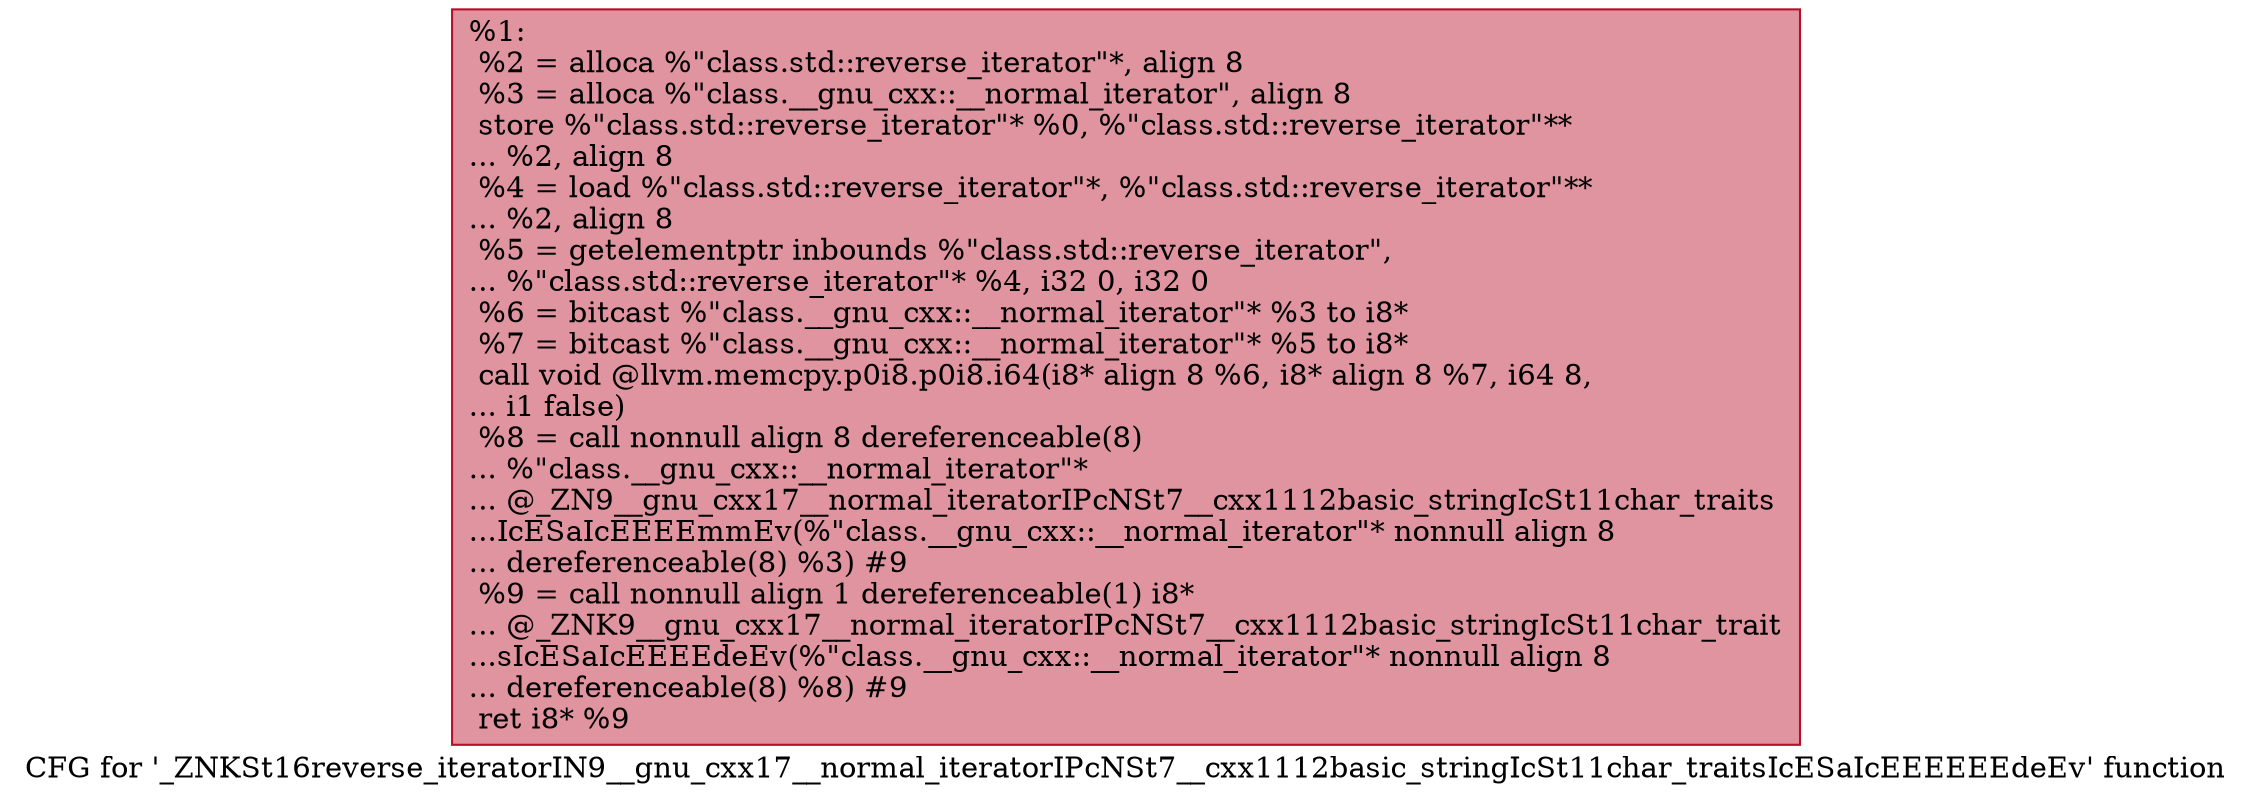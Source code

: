 digraph "CFG for '_ZNKSt16reverse_iteratorIN9__gnu_cxx17__normal_iteratorIPcNSt7__cxx1112basic_stringIcSt11char_traitsIcESaIcEEEEEEdeEv' function" {
	label="CFG for '_ZNKSt16reverse_iteratorIN9__gnu_cxx17__normal_iteratorIPcNSt7__cxx1112basic_stringIcSt11char_traitsIcESaIcEEEEEEdeEv' function";

	Node0x56518efa12e0 [shape=record,color="#b70d28ff", style=filled, fillcolor="#b70d2870",label="{%1:\l  %2 = alloca %\"class.std::reverse_iterator\"*, align 8\l  %3 = alloca %\"class.__gnu_cxx::__normal_iterator\", align 8\l  store %\"class.std::reverse_iterator\"* %0, %\"class.std::reverse_iterator\"**\l... %2, align 8\l  %4 = load %\"class.std::reverse_iterator\"*, %\"class.std::reverse_iterator\"**\l... %2, align 8\l  %5 = getelementptr inbounds %\"class.std::reverse_iterator\",\l... %\"class.std::reverse_iterator\"* %4, i32 0, i32 0\l  %6 = bitcast %\"class.__gnu_cxx::__normal_iterator\"* %3 to i8*\l  %7 = bitcast %\"class.__gnu_cxx::__normal_iterator\"* %5 to i8*\l  call void @llvm.memcpy.p0i8.p0i8.i64(i8* align 8 %6, i8* align 8 %7, i64 8,\l... i1 false)\l  %8 = call nonnull align 8 dereferenceable(8)\l... %\"class.__gnu_cxx::__normal_iterator\"*\l... @_ZN9__gnu_cxx17__normal_iteratorIPcNSt7__cxx1112basic_stringIcSt11char_traits\l...IcESaIcEEEEmmEv(%\"class.__gnu_cxx::__normal_iterator\"* nonnull align 8\l... dereferenceable(8) %3) #9\l  %9 = call nonnull align 1 dereferenceable(1) i8*\l... @_ZNK9__gnu_cxx17__normal_iteratorIPcNSt7__cxx1112basic_stringIcSt11char_trait\l...sIcESaIcEEEEdeEv(%\"class.__gnu_cxx::__normal_iterator\"* nonnull align 8\l... dereferenceable(8) %8) #9\l  ret i8* %9\l}"];
}
